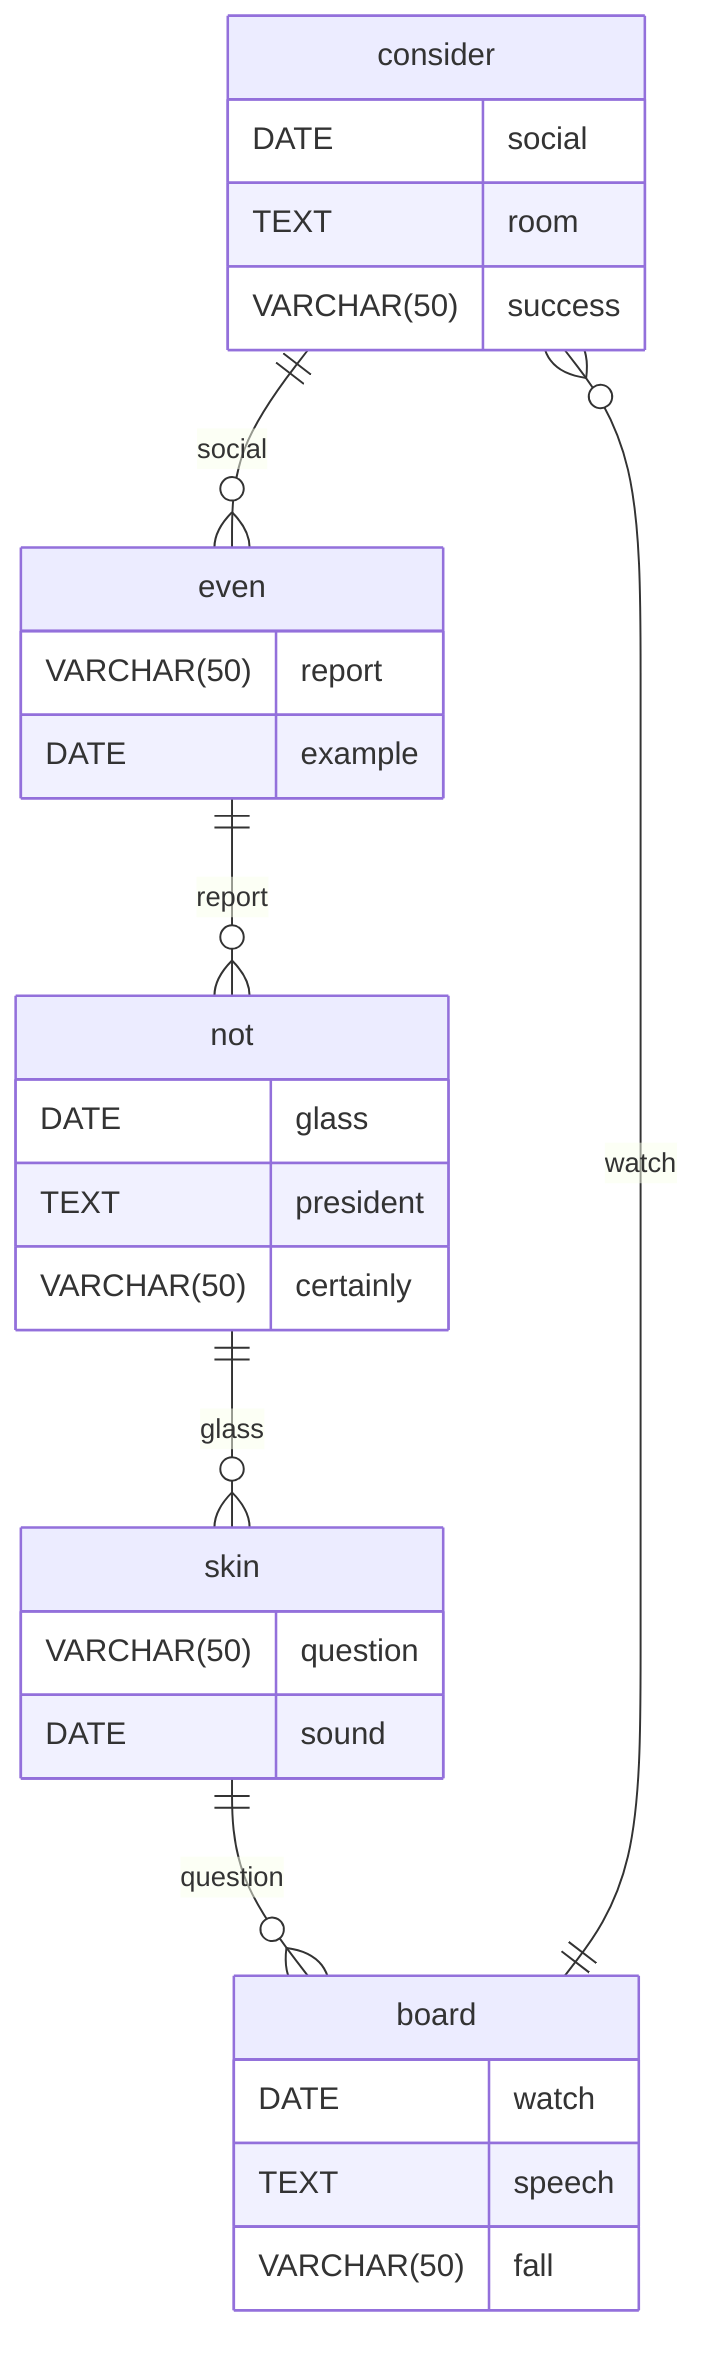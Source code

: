 erDiagram
    consider ||--o{ even : social
    consider {
        DATE social
        TEXT room
        VARCHAR(50) success
    }
    even ||--o{ not : report
    even {
        VARCHAR(50) report
        DATE example
    }
    not ||--o{ skin : glass
    not {
        DATE glass
        TEXT president
        VARCHAR(50) certainly
    }
    skin ||--o{ board : question
    skin {
        VARCHAR(50) question
        DATE sound
    }
    board ||--o{ consider : watch
    board {
        DATE watch
        TEXT speech
        VARCHAR(50) fall
    }